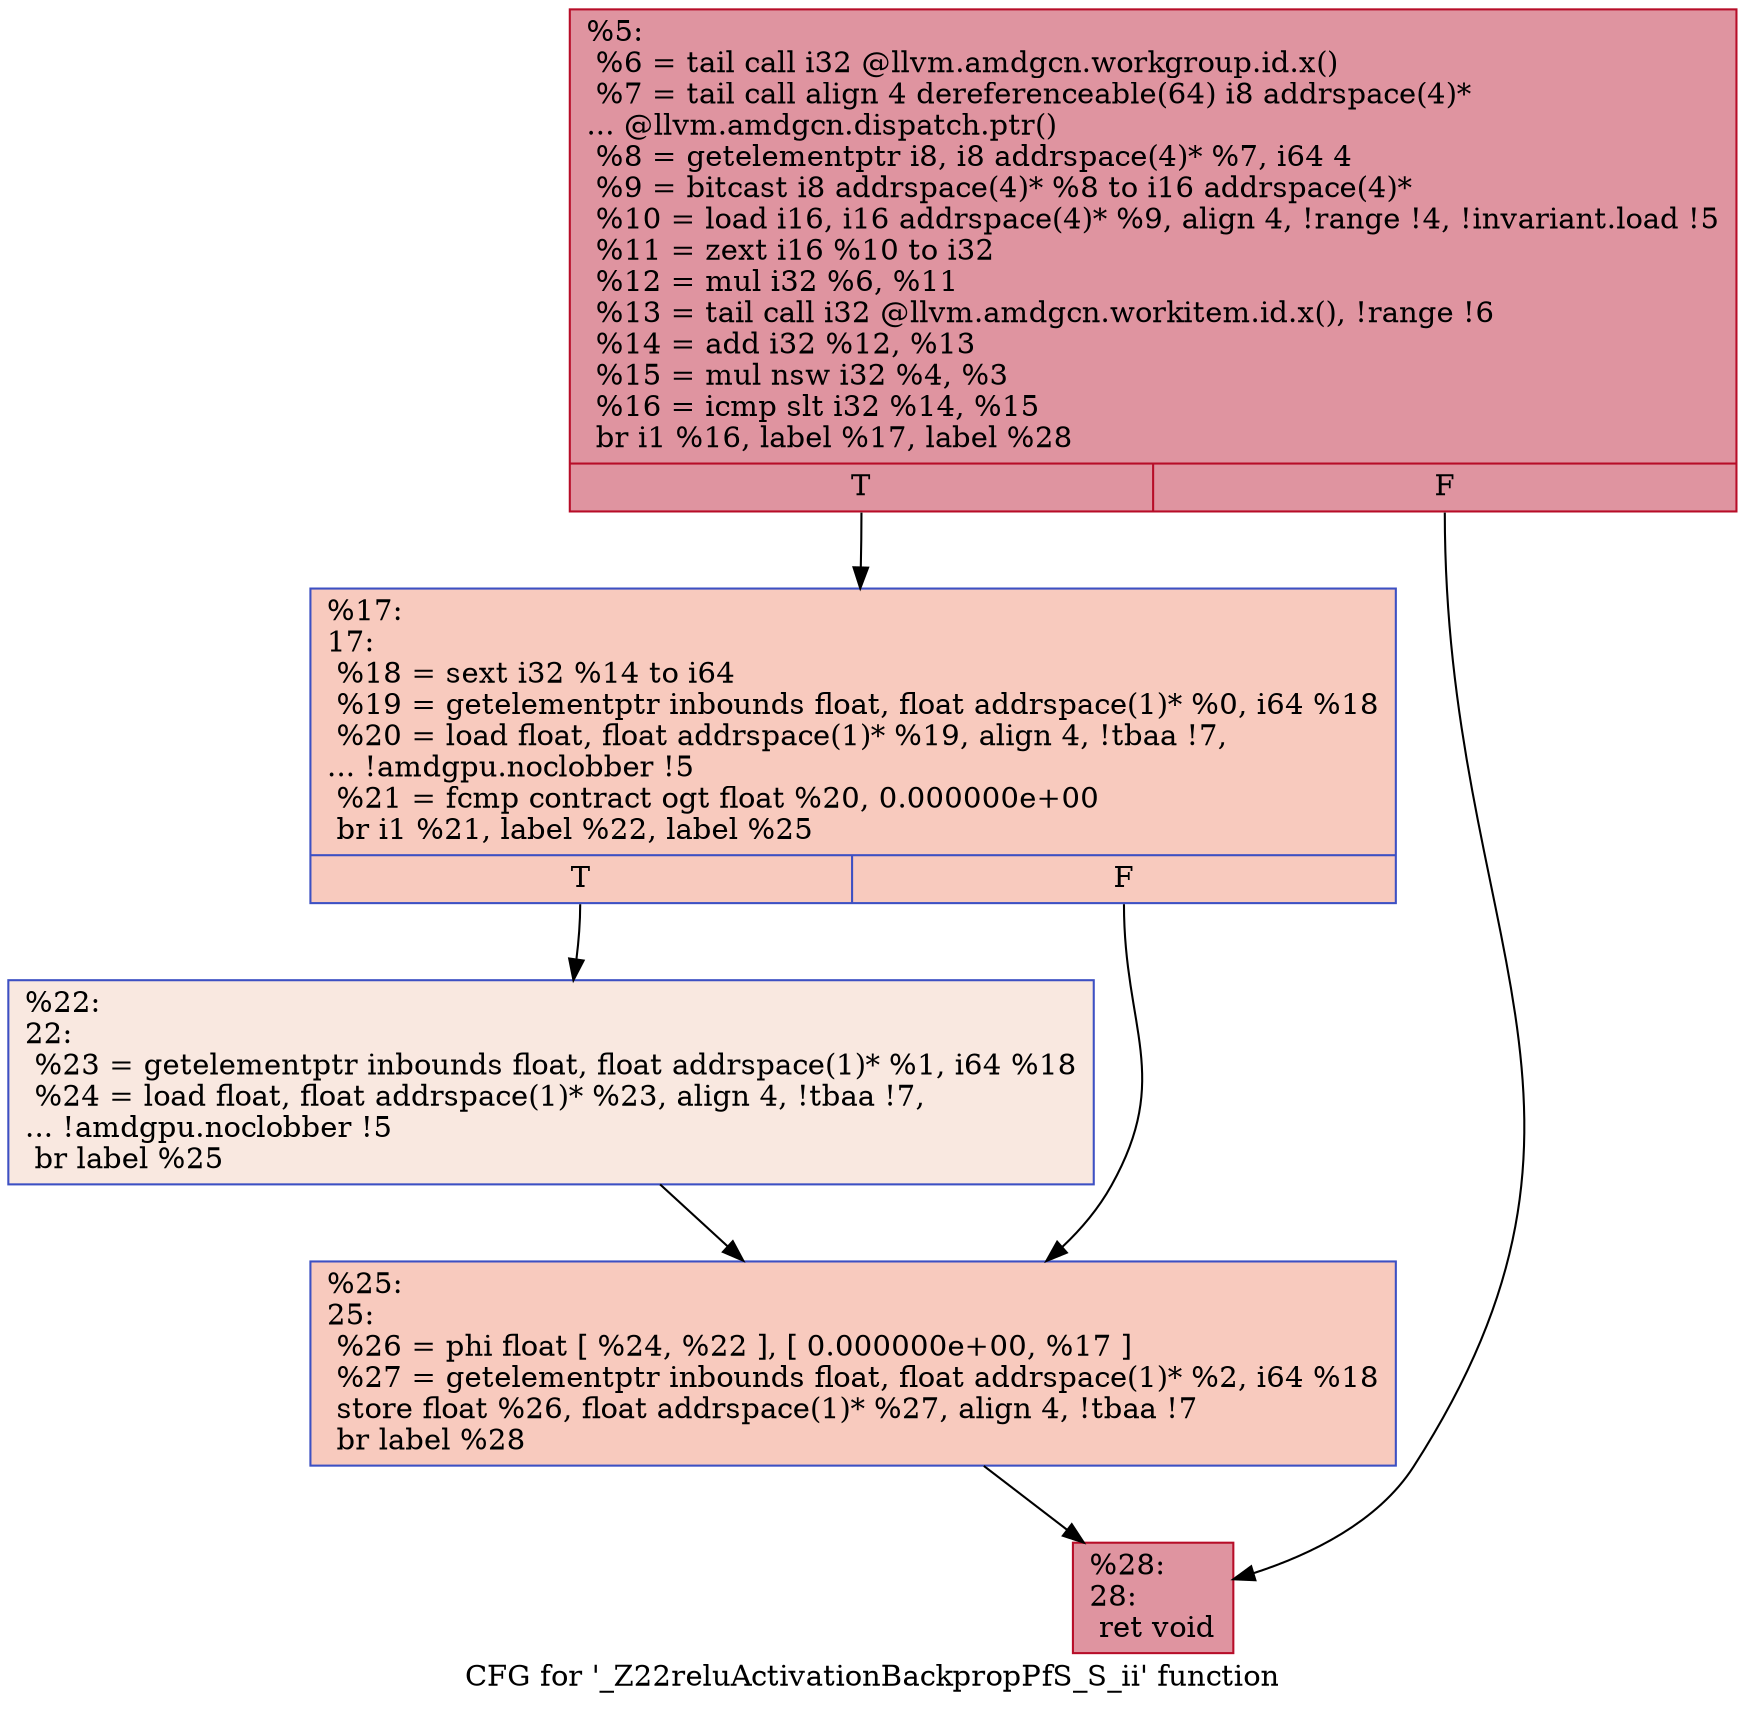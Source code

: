 digraph "CFG for '_Z22reluActivationBackpropPfS_S_ii' function" {
	label="CFG for '_Z22reluActivationBackpropPfS_S_ii' function";

	Node0x4aa4290 [shape=record,color="#b70d28ff", style=filled, fillcolor="#b70d2870",label="{%5:\l  %6 = tail call i32 @llvm.amdgcn.workgroup.id.x()\l  %7 = tail call align 4 dereferenceable(64) i8 addrspace(4)*\l... @llvm.amdgcn.dispatch.ptr()\l  %8 = getelementptr i8, i8 addrspace(4)* %7, i64 4\l  %9 = bitcast i8 addrspace(4)* %8 to i16 addrspace(4)*\l  %10 = load i16, i16 addrspace(4)* %9, align 4, !range !4, !invariant.load !5\l  %11 = zext i16 %10 to i32\l  %12 = mul i32 %6, %11\l  %13 = tail call i32 @llvm.amdgcn.workitem.id.x(), !range !6\l  %14 = add i32 %12, %13\l  %15 = mul nsw i32 %4, %3\l  %16 = icmp slt i32 %14, %15\l  br i1 %16, label %17, label %28\l|{<s0>T|<s1>F}}"];
	Node0x4aa4290:s0 -> Node0x4aa4dc0;
	Node0x4aa4290:s1 -> Node0x4aa6330;
	Node0x4aa4dc0 [shape=record,color="#3d50c3ff", style=filled, fillcolor="#ef886b70",label="{%17:\l17:                                               \l  %18 = sext i32 %14 to i64\l  %19 = getelementptr inbounds float, float addrspace(1)* %0, i64 %18\l  %20 = load float, float addrspace(1)* %19, align 4, !tbaa !7,\l... !amdgpu.noclobber !5\l  %21 = fcmp contract ogt float %20, 0.000000e+00\l  br i1 %21, label %22, label %25\l|{<s0>T|<s1>F}}"];
	Node0x4aa4dc0:s0 -> Node0x4aa7860;
	Node0x4aa4dc0:s1 -> Node0x4aa78f0;
	Node0x4aa7860 [shape=record,color="#3d50c3ff", style=filled, fillcolor="#f1ccb870",label="{%22:\l22:                                               \l  %23 = getelementptr inbounds float, float addrspace(1)* %1, i64 %18\l  %24 = load float, float addrspace(1)* %23, align 4, !tbaa !7,\l... !amdgpu.noclobber !5\l  br label %25\l}"];
	Node0x4aa7860 -> Node0x4aa78f0;
	Node0x4aa78f0 [shape=record,color="#3d50c3ff", style=filled, fillcolor="#ef886b70",label="{%25:\l25:                                               \l  %26 = phi float [ %24, %22 ], [ 0.000000e+00, %17 ]\l  %27 = getelementptr inbounds float, float addrspace(1)* %2, i64 %18\l  store float %26, float addrspace(1)* %27, align 4, !tbaa !7\l  br label %28\l}"];
	Node0x4aa78f0 -> Node0x4aa6330;
	Node0x4aa6330 [shape=record,color="#b70d28ff", style=filled, fillcolor="#b70d2870",label="{%28:\l28:                                               \l  ret void\l}"];
}
